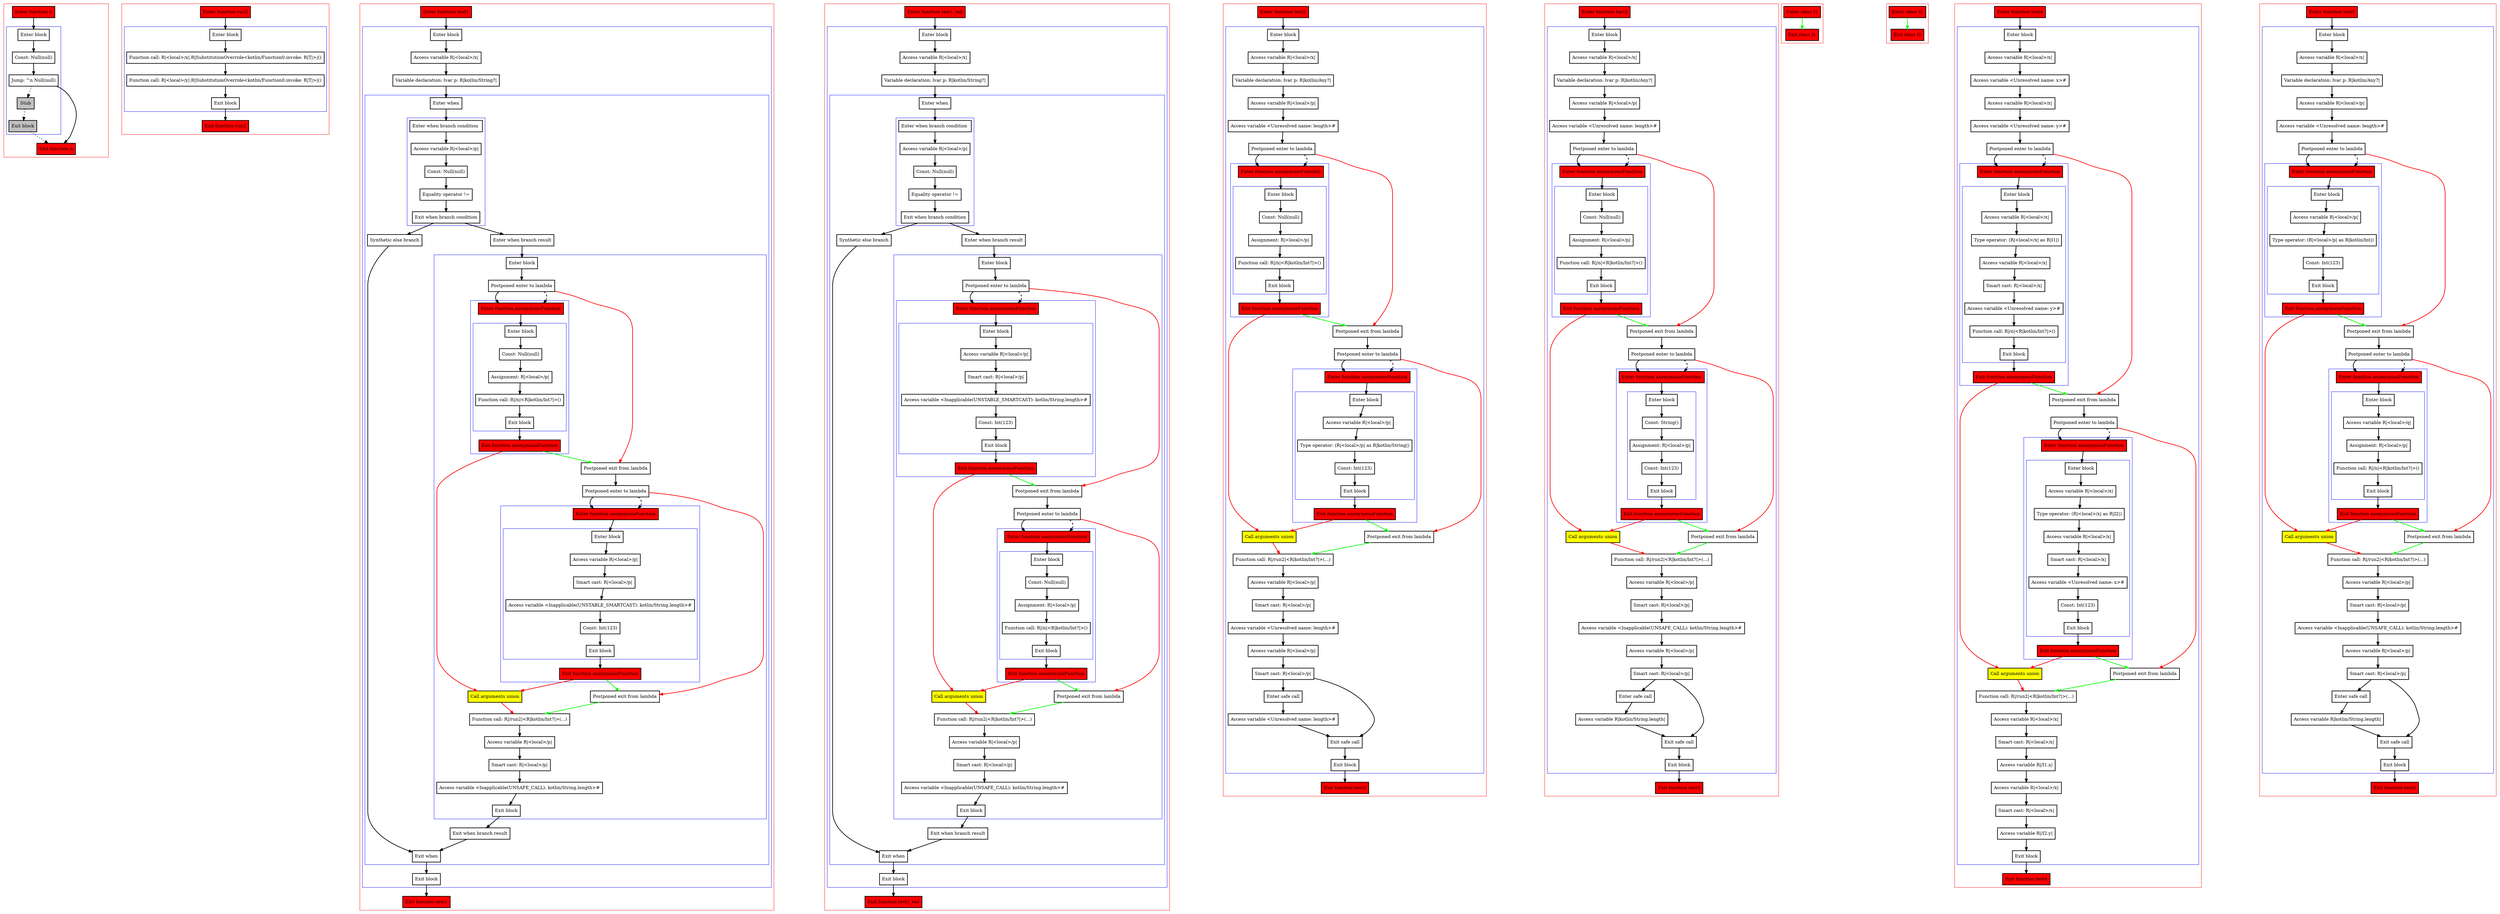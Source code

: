 digraph flowFromTwoInplaceLambdas_kt {
    graph [nodesep=3]
    node [shape=box penwidth=2]
    edge [penwidth=2]

    subgraph cluster_0 {
        color=red
        0 [label="Enter function n" style="filled" fillcolor=red];
        subgraph cluster_1 {
            color=blue
            1 [label="Enter block"];
            2 [label="Const: Null(null)"];
            3 [label="Jump: ^n Null(null)"];
            4 [label="Stub" style="filled" fillcolor=gray];
            5 [label="Exit block" style="filled" fillcolor=gray];
        }
        6 [label="Exit function n" style="filled" fillcolor=red];
    }
    0 -> {1};
    1 -> {2};
    2 -> {3};
    3 -> {6};
    3 -> {4} [style=dotted];
    4 -> {5} [style=dotted];
    5 -> {6} [style=dotted];

    subgraph cluster_2 {
        color=red
        7 [label="Enter function run2" style="filled" fillcolor=red];
        subgraph cluster_3 {
            color=blue
            8 [label="Enter block"];
            9 [label="Function call: R|<local>/x|.R|SubstitutionOverride<kotlin/Function0.invoke: R|T|>|()"];
            10 [label="Function call: R|<local>/y|.R|SubstitutionOverride<kotlin/Function0.invoke: R|T|>|()"];
            11 [label="Exit block"];
        }
        12 [label="Exit function run2" style="filled" fillcolor=red];
    }
    7 -> {8};
    8 -> {9};
    9 -> {10};
    10 -> {11};
    11 -> {12};

    subgraph cluster_4 {
        color=red
        13 [label="Enter function test1" style="filled" fillcolor=red];
        subgraph cluster_5 {
            color=blue
            14 [label="Enter block"];
            15 [label="Access variable R|<local>/x|"];
            16 [label="Variable declaration: lvar p: R|kotlin/String?|"];
            subgraph cluster_6 {
                color=blue
                17 [label="Enter when"];
                subgraph cluster_7 {
                    color=blue
                    18 [label="Enter when branch condition "];
                    19 [label="Access variable R|<local>/p|"];
                    20 [label="Const: Null(null)"];
                    21 [label="Equality operator !="];
                    22 [label="Exit when branch condition"];
                }
                23 [label="Synthetic else branch"];
                24 [label="Enter when branch result"];
                subgraph cluster_8 {
                    color=blue
                    25 [label="Enter block"];
                    26 [label="Postponed enter to lambda"];
                    subgraph cluster_9 {
                        color=blue
                        40 [label="Enter function anonymousFunction" style="filled" fillcolor=red];
                        subgraph cluster_10 {
                            color=blue
                            41 [label="Enter block"];
                            42 [label="Const: Null(null)"];
                            43 [label="Assignment: R|<local>/p|"];
                            44 [label="Function call: R|/n|<R|kotlin/Int?|>()"];
                            45 [label="Exit block"];
                        }
                        46 [label="Exit function anonymousFunction" style="filled" fillcolor=red];
                    }
                    28 [label="Postponed exit from lambda"];
                    29 [label="Postponed enter to lambda"];
                    subgraph cluster_11 {
                        color=blue
                        47 [label="Enter function anonymousFunction" style="filled" fillcolor=red];
                        subgraph cluster_12 {
                            color=blue
                            48 [label="Enter block"];
                            49 [label="Access variable R|<local>/p|"];
                            50 [label="Smart cast: R|<local>/p|"];
                            51 [label="Access variable <Inapplicable(UNSTABLE_SMARTCAST): kotlin/String.length>#"];
                            52 [label="Const: Int(123)"];
                            53 [label="Exit block"];
                        }
                        54 [label="Exit function anonymousFunction" style="filled" fillcolor=red];
                    }
                    27 [label="Call arguments union" style="filled" fillcolor=yellow];
                    30 [label="Postponed exit from lambda"];
                    31 [label="Function call: R|/run2|<R|kotlin/Int?|>(...)"];
                    32 [label="Access variable R|<local>/p|"];
                    33 [label="Smart cast: R|<local>/p|"];
                    34 [label="Access variable <Inapplicable(UNSAFE_CALL): kotlin/String.length>#"];
                    35 [label="Exit block"];
                }
                36 [label="Exit when branch result"];
                37 [label="Exit when"];
            }
            38 [label="Exit block"];
        }
        39 [label="Exit function test1" style="filled" fillcolor=red];
    }
    13 -> {14};
    14 -> {15};
    15 -> {16};
    16 -> {17};
    17 -> {18};
    18 -> {19};
    19 -> {20};
    20 -> {21};
    21 -> {22};
    22 -> {24 23};
    23 -> {37};
    24 -> {25};
    25 -> {26};
    26 -> {40};
    26 -> {28} [color=red];
    26 -> {40} [style=dashed];
    27 -> {31} [color=red];
    28 -> {29};
    29 -> {47};
    29 -> {30} [color=red];
    29 -> {47} [style=dashed];
    30 -> {31} [color=green];
    31 -> {32};
    32 -> {33};
    33 -> {34};
    34 -> {35};
    35 -> {36};
    36 -> {37};
    37 -> {38};
    38 -> {39};
    40 -> {41};
    41 -> {42};
    42 -> {43};
    43 -> {44};
    44 -> {45};
    45 -> {46};
    46 -> {27} [color=red];
    46 -> {28} [color=green];
    47 -> {48};
    48 -> {49};
    49 -> {50};
    50 -> {51};
    51 -> {52};
    52 -> {53};
    53 -> {54};
    54 -> {27} [color=red];
    54 -> {30} [color=green];

    subgraph cluster_13 {
        color=red
        55 [label="Enter function test1_tail" style="filled" fillcolor=red];
        subgraph cluster_14 {
            color=blue
            56 [label="Enter block"];
            57 [label="Access variable R|<local>/x|"];
            58 [label="Variable declaration: lvar p: R|kotlin/String?|"];
            subgraph cluster_15 {
                color=blue
                59 [label="Enter when"];
                subgraph cluster_16 {
                    color=blue
                    60 [label="Enter when branch condition "];
                    61 [label="Access variable R|<local>/p|"];
                    62 [label="Const: Null(null)"];
                    63 [label="Equality operator !="];
                    64 [label="Exit when branch condition"];
                }
                65 [label="Synthetic else branch"];
                66 [label="Enter when branch result"];
                subgraph cluster_17 {
                    color=blue
                    67 [label="Enter block"];
                    68 [label="Postponed enter to lambda"];
                    subgraph cluster_18 {
                        color=blue
                        89 [label="Enter function anonymousFunction" style="filled" fillcolor=red];
                        subgraph cluster_19 {
                            color=blue
                            90 [label="Enter block"];
                            91 [label="Access variable R|<local>/p|"];
                            92 [label="Smart cast: R|<local>/p|"];
                            93 [label="Access variable <Inapplicable(UNSTABLE_SMARTCAST): kotlin/String.length>#"];
                            94 [label="Const: Int(123)"];
                            95 [label="Exit block"];
                        }
                        96 [label="Exit function anonymousFunction" style="filled" fillcolor=red];
                    }
                    70 [label="Postponed exit from lambda"];
                    71 [label="Postponed enter to lambda"];
                    subgraph cluster_20 {
                        color=blue
                        82 [label="Enter function anonymousFunction" style="filled" fillcolor=red];
                        subgraph cluster_21 {
                            color=blue
                            83 [label="Enter block"];
                            84 [label="Const: Null(null)"];
                            85 [label="Assignment: R|<local>/p|"];
                            86 [label="Function call: R|/n|<R|kotlin/Int?|>()"];
                            87 [label="Exit block"];
                        }
                        88 [label="Exit function anonymousFunction" style="filled" fillcolor=red];
                    }
                    69 [label="Call arguments union" style="filled" fillcolor=yellow];
                    72 [label="Postponed exit from lambda"];
                    73 [label="Function call: R|/run2|<R|kotlin/Int?|>(...)"];
                    74 [label="Access variable R|<local>/p|"];
                    75 [label="Smart cast: R|<local>/p|"];
                    76 [label="Access variable <Inapplicable(UNSAFE_CALL): kotlin/String.length>#"];
                    77 [label="Exit block"];
                }
                78 [label="Exit when branch result"];
                79 [label="Exit when"];
            }
            80 [label="Exit block"];
        }
        81 [label="Exit function test1_tail" style="filled" fillcolor=red];
    }
    55 -> {56};
    56 -> {57};
    57 -> {58};
    58 -> {59};
    59 -> {60};
    60 -> {61};
    61 -> {62};
    62 -> {63};
    63 -> {64};
    64 -> {66 65};
    65 -> {79};
    66 -> {67};
    67 -> {68};
    68 -> {89};
    68 -> {70} [color=red];
    68 -> {89} [style=dashed];
    69 -> {73} [color=red];
    70 -> {71};
    71 -> {82};
    71 -> {72} [color=red];
    71 -> {82} [style=dashed];
    72 -> {73} [color=green];
    73 -> {74};
    74 -> {75};
    75 -> {76};
    76 -> {77};
    77 -> {78};
    78 -> {79};
    79 -> {80};
    80 -> {81};
    82 -> {83};
    83 -> {84};
    84 -> {85};
    85 -> {86};
    86 -> {87};
    87 -> {88};
    88 -> {69} [color=red];
    88 -> {72} [color=green];
    89 -> {90};
    90 -> {91};
    91 -> {92};
    92 -> {93};
    93 -> {94};
    94 -> {95};
    95 -> {96};
    96 -> {69} [color=red];
    96 -> {70} [color=green];

    subgraph cluster_22 {
        color=red
        97 [label="Enter function test2" style="filled" fillcolor=red];
        subgraph cluster_23 {
            color=blue
            98 [label="Enter block"];
            99 [label="Access variable R|<local>/x|"];
            100 [label="Variable declaration: lvar p: R|kotlin/Any?|"];
            101 [label="Access variable R|<local>/p|"];
            102 [label="Access variable <Unresolved name: length>#"];
            103 [label="Postponed enter to lambda"];
            subgraph cluster_24 {
                color=blue
                119 [label="Enter function anonymousFunction" style="filled" fillcolor=red];
                subgraph cluster_25 {
                    color=blue
                    120 [label="Enter block"];
                    121 [label="Const: Null(null)"];
                    122 [label="Assignment: R|<local>/p|"];
                    123 [label="Function call: R|/n|<R|kotlin/Int?|>()"];
                    124 [label="Exit block"];
                }
                125 [label="Exit function anonymousFunction" style="filled" fillcolor=red];
            }
            105 [label="Postponed exit from lambda"];
            106 [label="Postponed enter to lambda"];
            subgraph cluster_26 {
                color=blue
                126 [label="Enter function anonymousFunction" style="filled" fillcolor=red];
                subgraph cluster_27 {
                    color=blue
                    127 [label="Enter block"];
                    128 [label="Access variable R|<local>/p|"];
                    129 [label="Type operator: (R|<local>/p| as R|kotlin/String|)"];
                    130 [label="Const: Int(123)"];
                    131 [label="Exit block"];
                }
                132 [label="Exit function anonymousFunction" style="filled" fillcolor=red];
            }
            104 [label="Call arguments union" style="filled" fillcolor=yellow];
            107 [label="Postponed exit from lambda"];
            108 [label="Function call: R|/run2|<R|kotlin/Int?|>(...)"];
            109 [label="Access variable R|<local>/p|"];
            110 [label="Smart cast: R|<local>/p|"];
            111 [label="Access variable <Unresolved name: length>#"];
            112 [label="Access variable R|<local>/p|"];
            113 [label="Smart cast: R|<local>/p|"];
            114 [label="Enter safe call"];
            115 [label="Access variable <Unresolved name: length>#"];
            116 [label="Exit safe call"];
            117 [label="Exit block"];
        }
        118 [label="Exit function test2" style="filled" fillcolor=red];
    }
    97 -> {98};
    98 -> {99};
    99 -> {100};
    100 -> {101};
    101 -> {102};
    102 -> {103};
    103 -> {119};
    103 -> {105} [color=red];
    103 -> {119} [style=dashed];
    104 -> {108} [color=red];
    105 -> {106};
    106 -> {126};
    106 -> {107} [color=red];
    106 -> {126} [style=dashed];
    107 -> {108} [color=green];
    108 -> {109};
    109 -> {110};
    110 -> {111};
    111 -> {112};
    112 -> {113};
    113 -> {114 116};
    114 -> {115};
    115 -> {116};
    116 -> {117};
    117 -> {118};
    119 -> {120};
    120 -> {121};
    121 -> {122};
    122 -> {123};
    123 -> {124};
    124 -> {125};
    125 -> {104} [color=red];
    125 -> {105} [color=green];
    126 -> {127};
    127 -> {128};
    128 -> {129};
    129 -> {130};
    130 -> {131};
    131 -> {132};
    132 -> {104} [color=red];
    132 -> {107} [color=green];

    subgraph cluster_28 {
        color=red
        133 [label="Enter function test3" style="filled" fillcolor=red];
        subgraph cluster_29 {
            color=blue
            134 [label="Enter block"];
            135 [label="Access variable R|<local>/x|"];
            136 [label="Variable declaration: lvar p: R|kotlin/Any?|"];
            137 [label="Access variable R|<local>/p|"];
            138 [label="Access variable <Unresolved name: length>#"];
            139 [label="Postponed enter to lambda"];
            subgraph cluster_30 {
                color=blue
                155 [label="Enter function anonymousFunction" style="filled" fillcolor=red];
                subgraph cluster_31 {
                    color=blue
                    156 [label="Enter block"];
                    157 [label="Const: Null(null)"];
                    158 [label="Assignment: R|<local>/p|"];
                    159 [label="Function call: R|/n|<R|kotlin/Int?|>()"];
                    160 [label="Exit block"];
                }
                161 [label="Exit function anonymousFunction" style="filled" fillcolor=red];
            }
            141 [label="Postponed exit from lambda"];
            142 [label="Postponed enter to lambda"];
            subgraph cluster_32 {
                color=blue
                162 [label="Enter function anonymousFunction" style="filled" fillcolor=red];
                subgraph cluster_33 {
                    color=blue
                    163 [label="Enter block"];
                    164 [label="Const: String()"];
                    165 [label="Assignment: R|<local>/p|"];
                    166 [label="Const: Int(123)"];
                    167 [label="Exit block"];
                }
                168 [label="Exit function anonymousFunction" style="filled" fillcolor=red];
            }
            140 [label="Call arguments union" style="filled" fillcolor=yellow];
            143 [label="Postponed exit from lambda"];
            144 [label="Function call: R|/run2|<R|kotlin/Int?|>(...)"];
            145 [label="Access variable R|<local>/p|"];
            146 [label="Smart cast: R|<local>/p|"];
            147 [label="Access variable <Inapplicable(UNSAFE_CALL): kotlin/String.length>#"];
            148 [label="Access variable R|<local>/p|"];
            149 [label="Smart cast: R|<local>/p|"];
            150 [label="Enter safe call"];
            151 [label="Access variable R|kotlin/String.length|"];
            152 [label="Exit safe call"];
            153 [label="Exit block"];
        }
        154 [label="Exit function test3" style="filled" fillcolor=red];
    }
    133 -> {134};
    134 -> {135};
    135 -> {136};
    136 -> {137};
    137 -> {138};
    138 -> {139};
    139 -> {155};
    139 -> {141} [color=red];
    139 -> {155} [style=dashed];
    140 -> {144} [color=red];
    141 -> {142};
    142 -> {162};
    142 -> {143} [color=red];
    142 -> {162} [style=dashed];
    143 -> {144} [color=green];
    144 -> {145};
    145 -> {146};
    146 -> {147};
    147 -> {148};
    148 -> {149};
    149 -> {150 152};
    150 -> {151};
    151 -> {152};
    152 -> {153};
    153 -> {154};
    155 -> {156};
    156 -> {157};
    157 -> {158};
    158 -> {159};
    159 -> {160};
    160 -> {161};
    161 -> {140} [color=red];
    161 -> {141} [color=green];
    162 -> {163};
    163 -> {164};
    164 -> {165};
    165 -> {166};
    166 -> {167};
    167 -> {168};
    168 -> {140} [color=red];
    168 -> {143} [color=green];

    subgraph cluster_34 {
        color=red
        169 [label="Enter class I1" style="filled" fillcolor=red];
        170 [label="Exit class I1" style="filled" fillcolor=red];
    }
    169 -> {170} [color=green];

    subgraph cluster_35 {
        color=red
        171 [label="Enter class I2" style="filled" fillcolor=red];
        172 [label="Exit class I2" style="filled" fillcolor=red];
    }
    171 -> {172} [color=green];

    subgraph cluster_36 {
        color=red
        173 [label="Enter function test4" style="filled" fillcolor=red];
        subgraph cluster_37 {
            color=blue
            174 [label="Enter block"];
            175 [label="Access variable R|<local>/x|"];
            176 [label="Access variable <Unresolved name: x>#"];
            177 [label="Access variable R|<local>/x|"];
            178 [label="Access variable <Unresolved name: y>#"];
            179 [label="Postponed enter to lambda"];
            subgraph cluster_38 {
                color=blue
                193 [label="Enter function anonymousFunction" style="filled" fillcolor=red];
                subgraph cluster_39 {
                    color=blue
                    194 [label="Enter block"];
                    195 [label="Access variable R|<local>/x|"];
                    196 [label="Type operator: (R|<local>/x| as R|I1|)"];
                    197 [label="Access variable R|<local>/x|"];
                    198 [label="Smart cast: R|<local>/x|"];
                    199 [label="Access variable <Unresolved name: y>#"];
                    200 [label="Function call: R|/n|<R|kotlin/Int?|>()"];
                    201 [label="Exit block"];
                }
                202 [label="Exit function anonymousFunction" style="filled" fillcolor=red];
            }
            181 [label="Postponed exit from lambda"];
            182 [label="Postponed enter to lambda"];
            subgraph cluster_40 {
                color=blue
                203 [label="Enter function anonymousFunction" style="filled" fillcolor=red];
                subgraph cluster_41 {
                    color=blue
                    204 [label="Enter block"];
                    205 [label="Access variable R|<local>/x|"];
                    206 [label="Type operator: (R|<local>/x| as R|I2|)"];
                    207 [label="Access variable R|<local>/x|"];
                    208 [label="Smart cast: R|<local>/x|"];
                    209 [label="Access variable <Unresolved name: x>#"];
                    210 [label="Const: Int(123)"];
                    211 [label="Exit block"];
                }
                212 [label="Exit function anonymousFunction" style="filled" fillcolor=red];
            }
            180 [label="Call arguments union" style="filled" fillcolor=yellow];
            183 [label="Postponed exit from lambda"];
            184 [label="Function call: R|/run2|<R|kotlin/Int?|>(...)"];
            185 [label="Access variable R|<local>/x|"];
            186 [label="Smart cast: R|<local>/x|"];
            187 [label="Access variable R|/I1.x|"];
            188 [label="Access variable R|<local>/x|"];
            189 [label="Smart cast: R|<local>/x|"];
            190 [label="Access variable R|/I2.y|"];
            191 [label="Exit block"];
        }
        192 [label="Exit function test4" style="filled" fillcolor=red];
    }
    173 -> {174};
    174 -> {175};
    175 -> {176};
    176 -> {177};
    177 -> {178};
    178 -> {179};
    179 -> {193};
    179 -> {181} [color=red];
    179 -> {193} [style=dashed];
    180 -> {184} [color=red];
    181 -> {182};
    182 -> {203};
    182 -> {183} [color=red];
    182 -> {203} [style=dashed];
    183 -> {184} [color=green];
    184 -> {185};
    185 -> {186};
    186 -> {187};
    187 -> {188};
    188 -> {189};
    189 -> {190};
    190 -> {191};
    191 -> {192};
    193 -> {194};
    194 -> {195};
    195 -> {196};
    196 -> {197};
    197 -> {198};
    198 -> {199};
    199 -> {200};
    200 -> {201};
    201 -> {202};
    202 -> {180} [color=red];
    202 -> {181} [color=green];
    203 -> {204};
    204 -> {205};
    205 -> {206};
    206 -> {207};
    207 -> {208};
    208 -> {209};
    209 -> {210};
    210 -> {211};
    211 -> {212};
    212 -> {180} [color=red];
    212 -> {183} [color=green];

    subgraph cluster_42 {
        color=red
        213 [label="Enter function test5" style="filled" fillcolor=red];
        subgraph cluster_43 {
            color=blue
            214 [label="Enter block"];
            215 [label="Access variable R|<local>/x|"];
            216 [label="Variable declaration: lvar p: R|kotlin/Any?|"];
            217 [label="Access variable R|<local>/p|"];
            218 [label="Access variable <Unresolved name: length>#"];
            219 [label="Postponed enter to lambda"];
            subgraph cluster_44 {
                color=blue
                235 [label="Enter function anonymousFunction" style="filled" fillcolor=red];
                subgraph cluster_45 {
                    color=blue
                    236 [label="Enter block"];
                    237 [label="Access variable R|<local>/p|"];
                    238 [label="Type operator: (R|<local>/p| as R|kotlin/Int|)"];
                    239 [label="Const: Int(123)"];
                    240 [label="Exit block"];
                }
                241 [label="Exit function anonymousFunction" style="filled" fillcolor=red];
            }
            221 [label="Postponed exit from lambda"];
            222 [label="Postponed enter to lambda"];
            subgraph cluster_46 {
                color=blue
                242 [label="Enter function anonymousFunction" style="filled" fillcolor=red];
                subgraph cluster_47 {
                    color=blue
                    243 [label="Enter block"];
                    244 [label="Access variable R|<local>/q|"];
                    245 [label="Assignment: R|<local>/p|"];
                    246 [label="Function call: R|/n|<R|kotlin/Int?|>()"];
                    247 [label="Exit block"];
                }
                248 [label="Exit function anonymousFunction" style="filled" fillcolor=red];
            }
            220 [label="Call arguments union" style="filled" fillcolor=yellow];
            223 [label="Postponed exit from lambda"];
            224 [label="Function call: R|/run2|<R|kotlin/Int?|>(...)"];
            225 [label="Access variable R|<local>/p|"];
            226 [label="Smart cast: R|<local>/p|"];
            227 [label="Access variable <Inapplicable(UNSAFE_CALL): kotlin/String.length>#"];
            228 [label="Access variable R|<local>/p|"];
            229 [label="Smart cast: R|<local>/p|"];
            230 [label="Enter safe call"];
            231 [label="Access variable R|kotlin/String.length|"];
            232 [label="Exit safe call"];
            233 [label="Exit block"];
        }
        234 [label="Exit function test5" style="filled" fillcolor=red];
    }
    213 -> {214};
    214 -> {215};
    215 -> {216};
    216 -> {217};
    217 -> {218};
    218 -> {219};
    219 -> {235};
    219 -> {221} [color=red];
    219 -> {235} [style=dashed];
    220 -> {224} [color=red];
    221 -> {222};
    222 -> {242};
    222 -> {223} [color=red];
    222 -> {242} [style=dashed];
    223 -> {224} [color=green];
    224 -> {225};
    225 -> {226};
    226 -> {227};
    227 -> {228};
    228 -> {229};
    229 -> {230 232};
    230 -> {231};
    231 -> {232};
    232 -> {233};
    233 -> {234};
    235 -> {236};
    236 -> {237};
    237 -> {238};
    238 -> {239};
    239 -> {240};
    240 -> {241};
    241 -> {220} [color=red];
    241 -> {221} [color=green];
    242 -> {243};
    243 -> {244};
    244 -> {245};
    245 -> {246};
    246 -> {247};
    247 -> {248};
    248 -> {220} [color=red];
    248 -> {223} [color=green];

}
